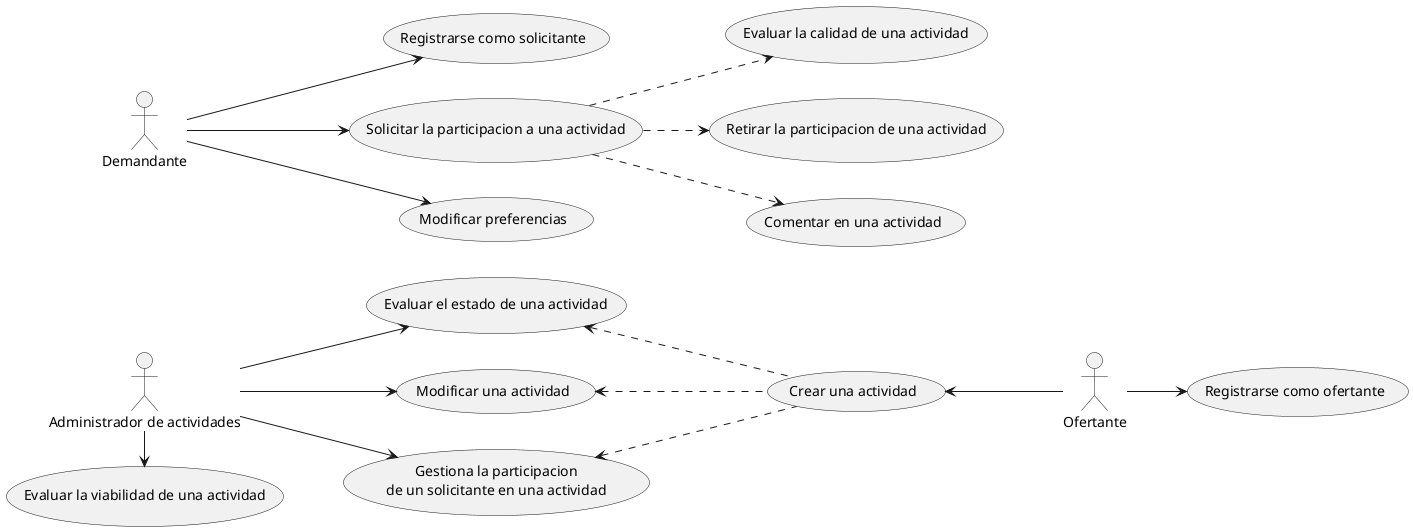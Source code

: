 @startuml casos_de_uso

' Actores
actor Admin     as "Administrador de actividades"
actor Demand    as "Demandante"
actor Offer     as "Ofertante"

' Casos de uso
(Registrarse como solicitante)                  as RegisterDemand
(Registrarse como ofertante)                    as RegisterOffer
(Solicitar la participacion a una actividad)    as RequestActivity
(Evaluar la calidad de una actividad)           as EvaluateQuality
(Evaluar la viabilidad de una actividad)        as EvaluateViability
(Retirar la participacion de una actividad)     as RemoveParticipation
(Comentar en una actividad)                     as CommentActivity
(Modificar una actividad)                       as ModifyActivity
(Evaluar el estado de una actividad)            as EvaluateActivityStatus
(Crear una actividad)                           as CreateActivity
(Modificar preferencias)                        as ModifyPrefernces
usecase ManageParticipation as "Gestiona la participacion
de un solicitante en una actividad"


left to right direction

' Operaciones de Demandante
Demand --> RegisterDemand
Demand --> RequestActivity
Demand --> ModifyPrefernces

RequestActivity ..> EvaluateQuality
RequestActivity ..> RemoveParticipation
RequestActivity ..> CommentActivity

' Operaciones de Administrador
Admin -right-> EvaluateViability
' Compartido con ofertante
Admin --> ManageParticipation
Admin --> ModifyActivity
Admin --> EvaluateActivityStatus

' Operaciones de Ofertante
Offer -down-> RegisterOffer
Offer -up-> CreateActivity

CreateActivity .up.> ManageParticipation
CreateActivity .up.> ModifyActivity
CreateActivity .up.> EvaluateActivityStatus

@enduml
